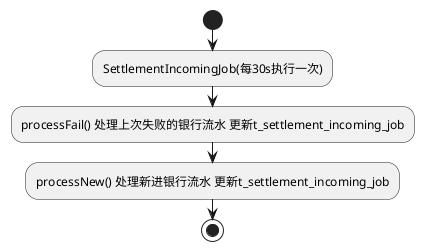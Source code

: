 @startuml
start
:SettlementIncomingJob(每30s执行一次);
->
:processFail() 处理上次失败的银行流水 更新t_settlement_incoming_job;
->
:processNew() 处理新进银行流水 更新t_settlement_incoming_job;
stop
@endumlhai